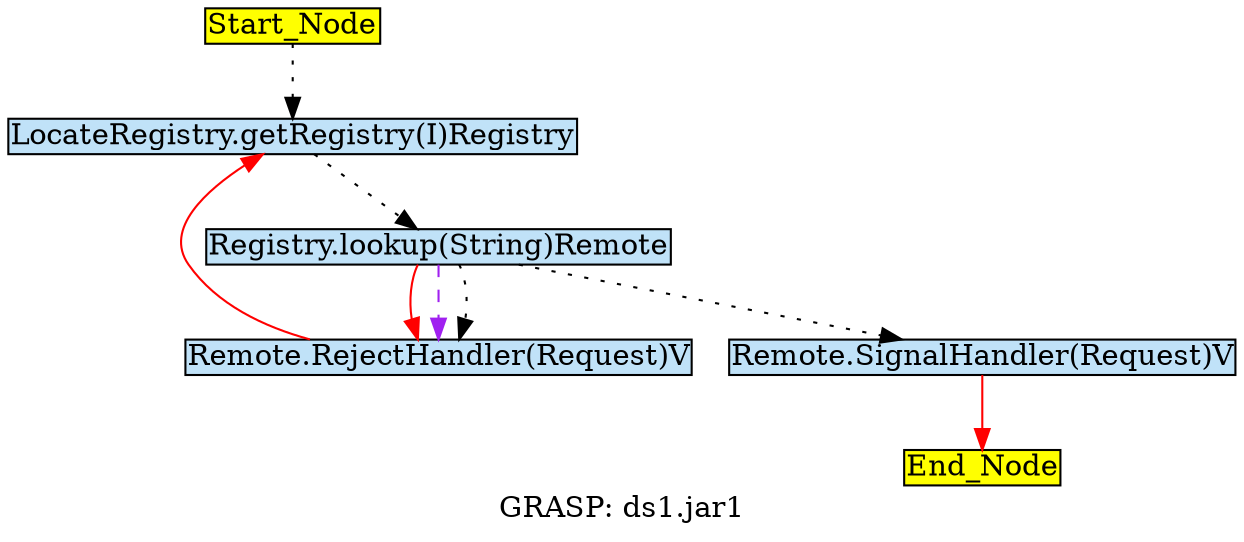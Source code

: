 digraph G {
	graph[label="GRASP: ds1.jar1"];	node[style=filled,fillcolor ="white",shape=box,margin=0.02,width=0,height=0];
	"Start_Node"[fillcolor ="yellow",style="filled" ];
	"LocateRegistry.getRegistry(I)Registry"[fillcolor ="#c0e2f8",style="filled" ];
	"End_Node"[fillcolor ="yellow",style="filled" ];
	"Start_Node"[fillcolor ="yellow",style="filled" ];
	"Remote.RejectHandler(Request)V"[fillcolor ="#c0e2f8",style="filled" ];
	"Remote.SignalHandler(Request)V"[fillcolor ="#c0e2f8",style="filled" ];
	"Registry.lookup(String)Remote"[fillcolor ="#c0e2f8",style="filled" ];
	"LocateRegistry.getRegistry(I)Registry" -> "Registry.lookup(String)Remote"[color="black",style=dotted];
	"Remote.RejectHandler(Request)V" -> "LocateRegistry.getRegistry(I)Registry"[color="red",style=solid];
	"Start_Node" -> "LocateRegistry.getRegistry(I)Registry"[color="black",style=dotted];
	"Remote.SignalHandler(Request)V" -> "End_Node"[color="red",style=solid];
	"Registry.lookup(String)Remote" -> "Remote.RejectHandler(Request)V"[color="red",style=solid];
	"Registry.lookup(String)Remote" -> "Remote.RejectHandler(Request)V"[color="purple",style=dashed];
	"Registry.lookup(String)Remote" -> "Remote.RejectHandler(Request)V"[color="black",style=dotted];
	"Registry.lookup(String)Remote" -> "Remote.SignalHandler(Request)V"[color="black",style=dotted];
}
